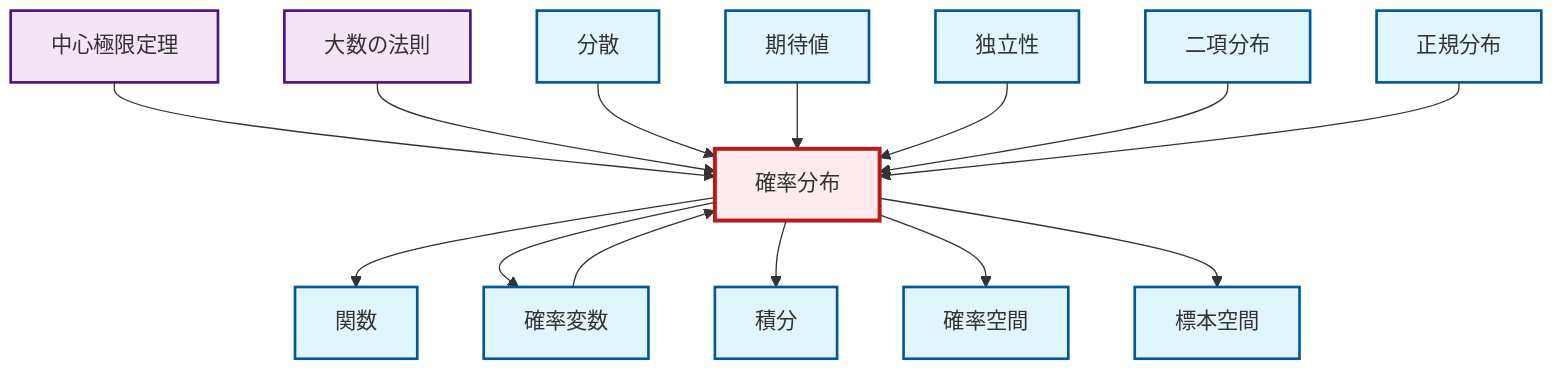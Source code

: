graph TD
    classDef definition fill:#e1f5fe,stroke:#01579b,stroke-width:2px
    classDef theorem fill:#f3e5f5,stroke:#4a148c,stroke-width:2px
    classDef axiom fill:#fff3e0,stroke:#e65100,stroke-width:2px
    classDef example fill:#e8f5e9,stroke:#1b5e20,stroke-width:2px
    classDef current fill:#ffebee,stroke:#b71c1c,stroke-width:3px
    def-binomial-distribution["二項分布"]:::definition
    def-variance["分散"]:::definition
    def-random-variable["確率変数"]:::definition
    def-function["関数"]:::definition
    def-sample-space["標本空間"]:::definition
    def-expectation["期待値"]:::definition
    def-independence["独立性"]:::definition
    def-probability-space["確率空間"]:::definition
    def-normal-distribution["正規分布"]:::definition
    def-integral["積分"]:::definition
    thm-central-limit["中心極限定理"]:::theorem
    thm-law-of-large-numbers["大数の法則"]:::theorem
    def-probability-distribution["確率分布"]:::definition
    thm-central-limit --> def-probability-distribution
    thm-law-of-large-numbers --> def-probability-distribution
    def-variance --> def-probability-distribution
    def-expectation --> def-probability-distribution
    def-probability-distribution --> def-function
    def-independence --> def-probability-distribution
    def-probability-distribution --> def-random-variable
    def-binomial-distribution --> def-probability-distribution
    def-normal-distribution --> def-probability-distribution
    def-random-variable --> def-probability-distribution
    def-probability-distribution --> def-integral
    def-probability-distribution --> def-probability-space
    def-probability-distribution --> def-sample-space
    class def-probability-distribution current